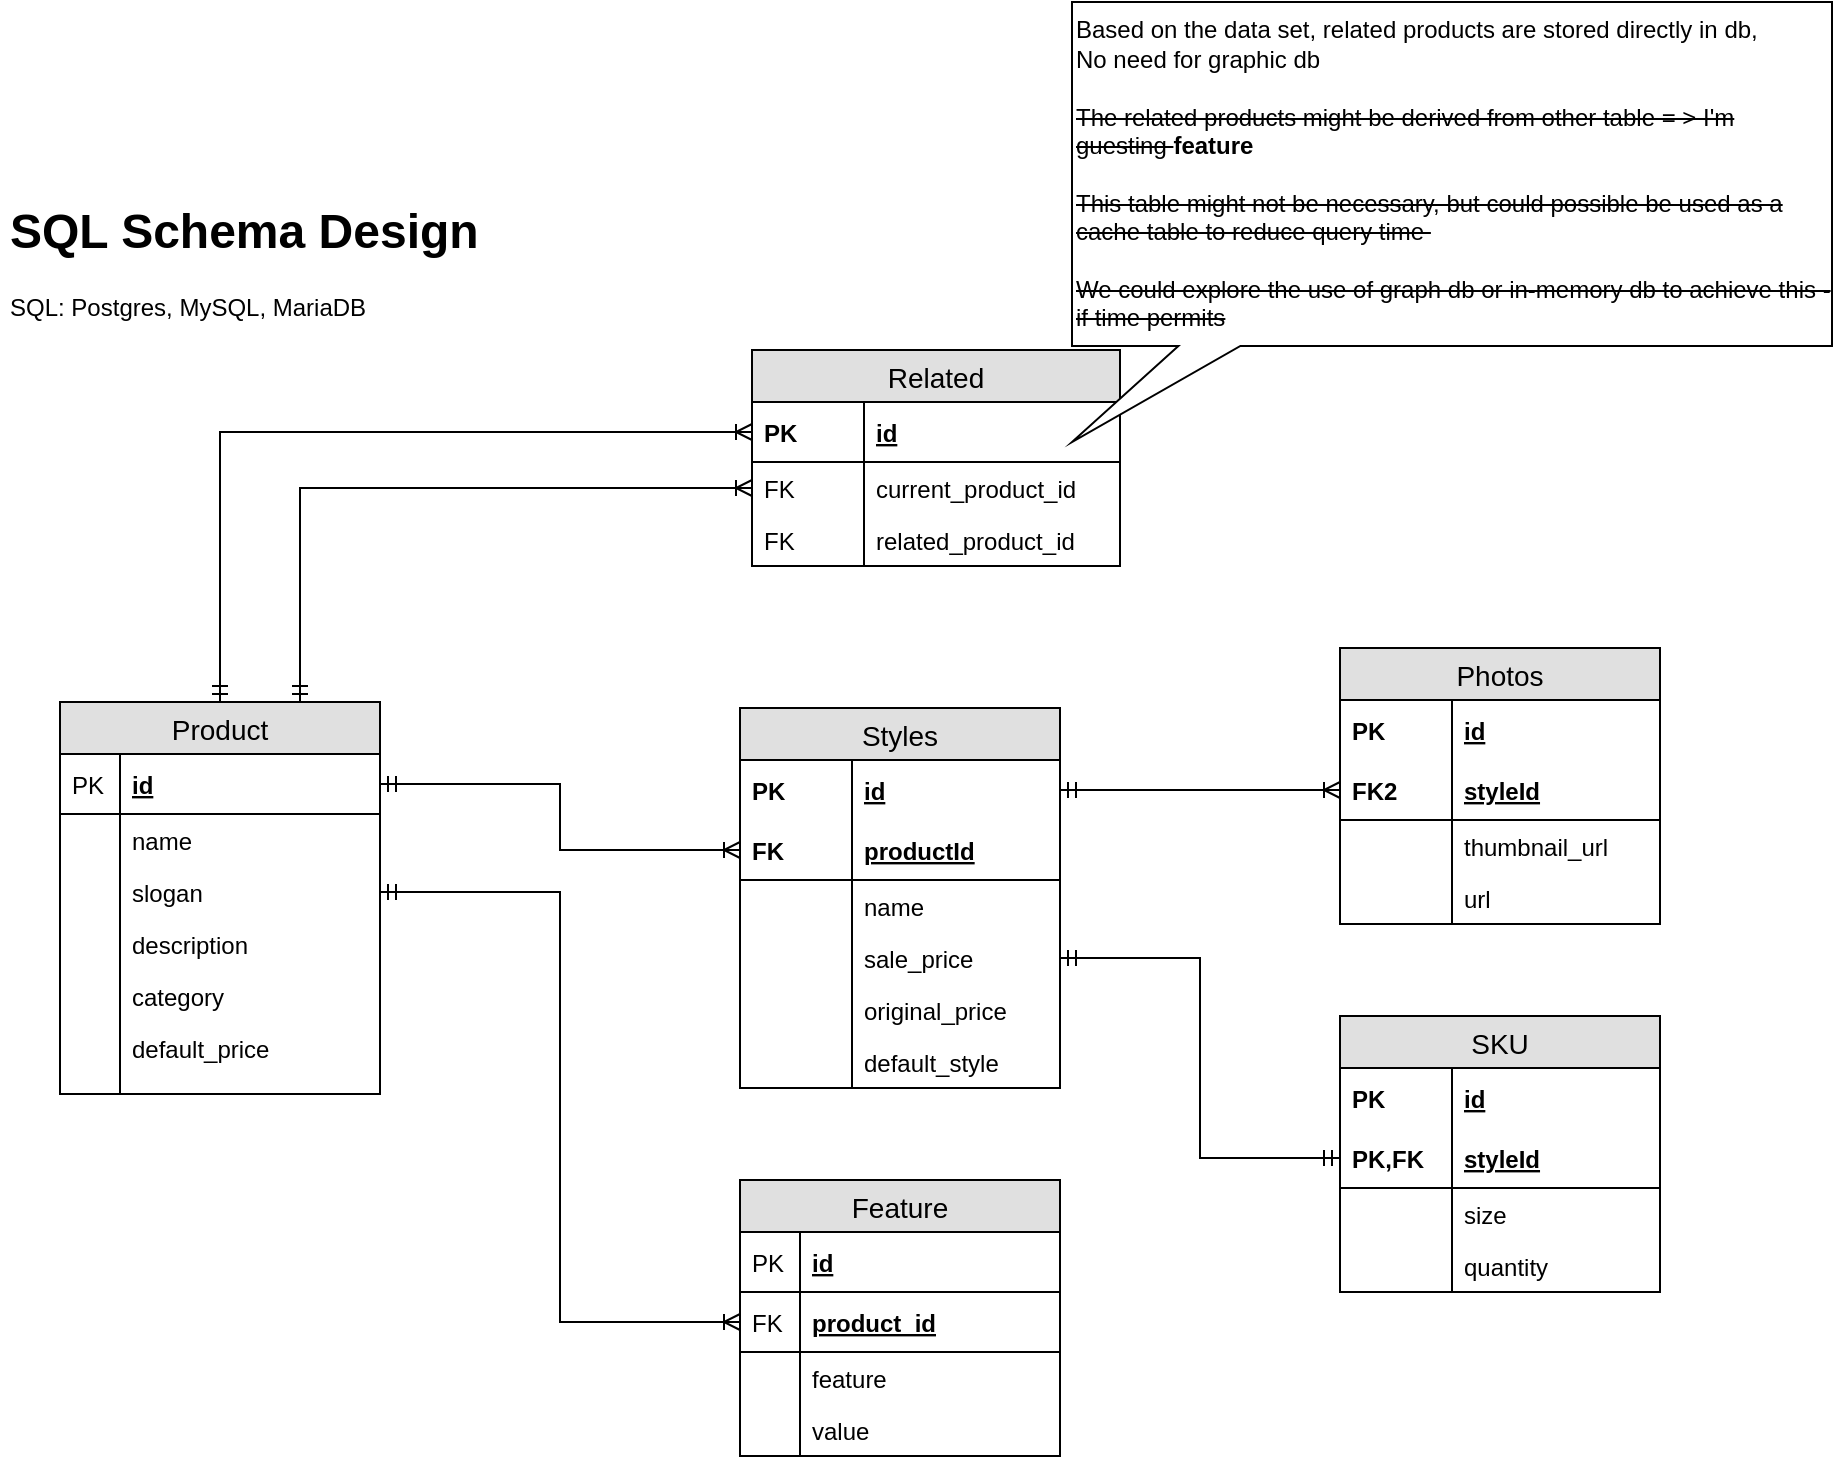 <mxfile version="11.0.8" type="github"><diagram id="TIVP_XrBIzFT0ges4xfB" name="Page-1"><mxGraphModel dx="946" dy="1622" grid="1" gridSize="10" guides="1" tooltips="1" connect="1" arrows="1" fold="1" page="1" pageScale="1" pageWidth="850" pageHeight="1100" math="0" shadow="0"><root><mxCell id="0"/><mxCell id="1" parent="0"/><mxCell id="KQjjP51uAvzfrRVnFi1h-1" value="&lt;h1&gt;SQL Schema Design&lt;/h1&gt;&lt;p&gt;SQL: Postgres, MySQL, MariaDB&lt;/p&gt;" style="text;html=1;strokeColor=none;fillColor=none;spacing=5;spacingTop=-20;whiteSpace=wrap;overflow=hidden;rounded=0;" parent="1" vertex="1"><mxGeometry x="10" y="-35" width="280" height="120" as="geometry"/></mxCell><mxCell id="KQjjP51uAvzfrRVnFi1h-161" style="edgeStyle=orthogonalEdgeStyle;rounded=0;orthogonalLoop=1;jettySize=auto;html=1;entryX=0;entryY=0.5;entryDx=0;entryDy=0;startArrow=ERmandOne;startFill=0;endArrow=ERoneToMany;endFill=0;" parent="1" source="KQjjP51uAvzfrRVnFi1h-34" target="KQjjP51uAvzfrRVnFi1h-155" edge="1"><mxGeometry relative="1" as="geometry"/></mxCell><mxCell id="KQjjP51uAvzfrRVnFi1h-176" style="edgeStyle=orthogonalEdgeStyle;rounded=0;orthogonalLoop=1;jettySize=auto;html=1;exitX=0.75;exitY=0;exitDx=0;exitDy=0;entryX=0;entryY=0.5;entryDx=0;entryDy=0;startArrow=ERmandOne;startFill=0;endArrow=ERoneToMany;endFill=0;" parent="1" source="KQjjP51uAvzfrRVnFi1h-34" target="KQjjP51uAvzfrRVnFi1h-157" edge="1"><mxGeometry relative="1" as="geometry"/></mxCell><mxCell id="KQjjP51uAvzfrRVnFi1h-34" value="Product" style="swimlane;fontStyle=0;childLayout=stackLayout;horizontal=1;startSize=26;fillColor=#e0e0e0;horizontalStack=0;resizeParent=1;resizeParentMax=0;resizeLast=0;collapsible=1;marginBottom=0;swimlaneFillColor=#ffffff;align=center;fontSize=14;" parent="1" vertex="1"><mxGeometry x="40" y="220" width="160" height="196" as="geometry"/></mxCell><mxCell id="KQjjP51uAvzfrRVnFi1h-35" value="id" style="shape=partialRectangle;top=0;left=0;right=0;bottom=1;align=left;verticalAlign=middle;fillColor=none;spacingLeft=34;spacingRight=4;overflow=hidden;rotatable=0;points=[[0,0.5],[1,0.5]];portConstraint=eastwest;dropTarget=0;fontStyle=5;fontSize=12;" parent="KQjjP51uAvzfrRVnFi1h-34" vertex="1"><mxGeometry y="26" width="160" height="30" as="geometry"/></mxCell><mxCell id="KQjjP51uAvzfrRVnFi1h-36" value="PK" style="shape=partialRectangle;top=0;left=0;bottom=0;fillColor=none;align=left;verticalAlign=middle;spacingLeft=4;spacingRight=4;overflow=hidden;rotatable=0;points=[];portConstraint=eastwest;part=1;fontSize=12;" parent="KQjjP51uAvzfrRVnFi1h-35" vertex="1" connectable="0"><mxGeometry width="30" height="30" as="geometry"/></mxCell><mxCell id="KQjjP51uAvzfrRVnFi1h-37" value="name" style="shape=partialRectangle;top=0;left=0;right=0;bottom=0;align=left;verticalAlign=top;fillColor=none;spacingLeft=34;spacingRight=4;overflow=hidden;rotatable=0;points=[[0,0.5],[1,0.5]];portConstraint=eastwest;dropTarget=0;fontSize=12;" parent="KQjjP51uAvzfrRVnFi1h-34" vertex="1"><mxGeometry y="56" width="160" height="26" as="geometry"/></mxCell><mxCell id="KQjjP51uAvzfrRVnFi1h-38" value="" style="shape=partialRectangle;top=0;left=0;bottom=0;fillColor=none;align=left;verticalAlign=top;spacingLeft=4;spacingRight=4;overflow=hidden;rotatable=0;points=[];portConstraint=eastwest;part=1;fontSize=12;" parent="KQjjP51uAvzfrRVnFi1h-37" vertex="1" connectable="0"><mxGeometry width="30" height="26" as="geometry"/></mxCell><mxCell id="KQjjP51uAvzfrRVnFi1h-39" value="slogan" style="shape=partialRectangle;top=0;left=0;right=0;bottom=0;align=left;verticalAlign=top;fillColor=none;spacingLeft=34;spacingRight=4;overflow=hidden;rotatable=0;points=[[0,0.5],[1,0.5]];portConstraint=eastwest;dropTarget=0;fontSize=12;" parent="KQjjP51uAvzfrRVnFi1h-34" vertex="1"><mxGeometry y="82" width="160" height="26" as="geometry"/></mxCell><mxCell id="KQjjP51uAvzfrRVnFi1h-40" value="" style="shape=partialRectangle;top=0;left=0;bottom=0;fillColor=none;align=left;verticalAlign=top;spacingLeft=4;spacingRight=4;overflow=hidden;rotatable=0;points=[];portConstraint=eastwest;part=1;fontSize=12;" parent="KQjjP51uAvzfrRVnFi1h-39" vertex="1" connectable="0"><mxGeometry width="30" height="26" as="geometry"/></mxCell><mxCell id="KQjjP51uAvzfrRVnFi1h-41" value="description" style="shape=partialRectangle;top=0;left=0;right=0;bottom=0;align=left;verticalAlign=top;fillColor=none;spacingLeft=34;spacingRight=4;overflow=hidden;rotatable=0;points=[[0,0.5],[1,0.5]];portConstraint=eastwest;dropTarget=0;fontSize=12;" parent="KQjjP51uAvzfrRVnFi1h-34" vertex="1"><mxGeometry y="108" width="160" height="26" as="geometry"/></mxCell><mxCell id="KQjjP51uAvzfrRVnFi1h-42" value="" style="shape=partialRectangle;top=0;left=0;bottom=0;fillColor=none;align=left;verticalAlign=top;spacingLeft=4;spacingRight=4;overflow=hidden;rotatable=0;points=[];portConstraint=eastwest;part=1;fontSize=12;" parent="KQjjP51uAvzfrRVnFi1h-41" vertex="1" connectable="0"><mxGeometry width="30" height="26" as="geometry"/></mxCell><mxCell id="KQjjP51uAvzfrRVnFi1h-45" value="category" style="shape=partialRectangle;top=0;left=0;right=0;bottom=0;align=left;verticalAlign=top;fillColor=none;spacingLeft=34;spacingRight=4;overflow=hidden;rotatable=0;points=[[0,0.5],[1,0.5]];portConstraint=eastwest;dropTarget=0;fontSize=12;" parent="KQjjP51uAvzfrRVnFi1h-34" vertex="1"><mxGeometry y="134" width="160" height="26" as="geometry"/></mxCell><mxCell id="KQjjP51uAvzfrRVnFi1h-46" value="" style="shape=partialRectangle;top=0;left=0;bottom=0;fillColor=none;align=left;verticalAlign=top;spacingLeft=4;spacingRight=4;overflow=hidden;rotatable=0;points=[];portConstraint=eastwest;part=1;fontSize=12;" parent="KQjjP51uAvzfrRVnFi1h-45" vertex="1" connectable="0"><mxGeometry width="30" height="26" as="geometry"/></mxCell><mxCell id="KQjjP51uAvzfrRVnFi1h-47" value="default_price" style="shape=partialRectangle;top=0;left=0;right=0;bottom=0;align=left;verticalAlign=top;fillColor=none;spacingLeft=34;spacingRight=4;overflow=hidden;rotatable=0;points=[[0,0.5],[1,0.5]];portConstraint=eastwest;dropTarget=0;fontSize=12;" parent="KQjjP51uAvzfrRVnFi1h-34" vertex="1"><mxGeometry y="160" width="160" height="26" as="geometry"/></mxCell><mxCell id="KQjjP51uAvzfrRVnFi1h-48" value="" style="shape=partialRectangle;top=0;left=0;bottom=0;fillColor=none;align=left;verticalAlign=top;spacingLeft=4;spacingRight=4;overflow=hidden;rotatable=0;points=[];portConstraint=eastwest;part=1;fontSize=12;" parent="KQjjP51uAvzfrRVnFi1h-47" vertex="1" connectable="0"><mxGeometry width="30" height="26" as="geometry"/></mxCell><mxCell id="KQjjP51uAvzfrRVnFi1h-43" value="" style="shape=partialRectangle;top=0;left=0;right=0;bottom=0;align=left;verticalAlign=top;fillColor=none;spacingLeft=34;spacingRight=4;overflow=hidden;rotatable=0;points=[[0,0.5],[1,0.5]];portConstraint=eastwest;dropTarget=0;fontSize=12;" parent="KQjjP51uAvzfrRVnFi1h-34" vertex="1"><mxGeometry y="186" width="160" height="10" as="geometry"/></mxCell><mxCell id="KQjjP51uAvzfrRVnFi1h-44" value="" style="shape=partialRectangle;top=0;left=0;bottom=0;fillColor=none;align=left;verticalAlign=top;spacingLeft=4;spacingRight=4;overflow=hidden;rotatable=0;points=[];portConstraint=eastwest;part=1;fontSize=12;" parent="KQjjP51uAvzfrRVnFi1h-43" vertex="1" connectable="0"><mxGeometry width="30" height="10" as="geometry"/></mxCell><mxCell id="KQjjP51uAvzfrRVnFi1h-57" value="Feature" style="swimlane;fontStyle=0;childLayout=stackLayout;horizontal=1;startSize=26;fillColor=#e0e0e0;horizontalStack=0;resizeParent=1;resizeParentMax=0;resizeLast=0;collapsible=1;marginBottom=0;swimlaneFillColor=#ffffff;align=center;fontSize=14;" parent="1" vertex="1"><mxGeometry x="380" y="459" width="160" height="138" as="geometry"/></mxCell><mxCell id="KQjjP51uAvzfrRVnFi1h-58" value="id" style="shape=partialRectangle;top=0;left=0;right=0;bottom=1;align=left;verticalAlign=middle;fillColor=none;spacingLeft=34;spacingRight=4;overflow=hidden;rotatable=0;points=[[0,0.5],[1,0.5]];portConstraint=eastwest;dropTarget=0;fontStyle=5;fontSize=12;" parent="KQjjP51uAvzfrRVnFi1h-57" vertex="1"><mxGeometry y="26" width="160" height="30" as="geometry"/></mxCell><mxCell id="KQjjP51uAvzfrRVnFi1h-59" value="PK" style="shape=partialRectangle;top=0;left=0;bottom=0;fillColor=none;align=left;verticalAlign=middle;spacingLeft=4;spacingRight=4;overflow=hidden;rotatable=0;points=[];portConstraint=eastwest;part=1;fontSize=12;" parent="KQjjP51uAvzfrRVnFi1h-58" vertex="1" connectable="0"><mxGeometry width="30" height="30" as="geometry"/></mxCell><mxCell id="GdgLLW1d6r5RP51SxMIx-8" value="product_id" style="shape=partialRectangle;top=0;left=0;right=0;bottom=1;align=left;verticalAlign=middle;fillColor=none;spacingLeft=34;spacingRight=4;overflow=hidden;rotatable=0;points=[[0,0.5],[1,0.5]];portConstraint=eastwest;dropTarget=0;fontStyle=5;fontSize=12;" vertex="1" parent="KQjjP51uAvzfrRVnFi1h-57"><mxGeometry y="56" width="160" height="30" as="geometry"/></mxCell><mxCell id="GdgLLW1d6r5RP51SxMIx-9" value="FK" style="shape=partialRectangle;top=0;left=0;bottom=0;fillColor=none;align=left;verticalAlign=middle;spacingLeft=4;spacingRight=4;overflow=hidden;rotatable=0;points=[];portConstraint=eastwest;part=1;fontSize=12;" vertex="1" connectable="0" parent="GdgLLW1d6r5RP51SxMIx-8"><mxGeometry width="30" height="30" as="geometry"/></mxCell><mxCell id="KQjjP51uAvzfrRVnFi1h-60" value="feature" style="shape=partialRectangle;top=0;left=0;right=0;bottom=0;align=left;verticalAlign=top;fillColor=none;spacingLeft=34;spacingRight=4;overflow=hidden;rotatable=0;points=[[0,0.5],[1,0.5]];portConstraint=eastwest;dropTarget=0;fontSize=12;" parent="KQjjP51uAvzfrRVnFi1h-57" vertex="1"><mxGeometry y="86" width="160" height="26" as="geometry"/></mxCell><mxCell id="KQjjP51uAvzfrRVnFi1h-61" value="" style="shape=partialRectangle;top=0;left=0;bottom=0;fillColor=none;align=left;verticalAlign=top;spacingLeft=4;spacingRight=4;overflow=hidden;rotatable=0;points=[];portConstraint=eastwest;part=1;fontSize=12;" parent="KQjjP51uAvzfrRVnFi1h-60" vertex="1" connectable="0"><mxGeometry width="30" height="26" as="geometry"/></mxCell><mxCell id="KQjjP51uAvzfrRVnFi1h-62" value="value" style="shape=partialRectangle;top=0;left=0;right=0;bottom=0;align=left;verticalAlign=top;fillColor=none;spacingLeft=34;spacingRight=4;overflow=hidden;rotatable=0;points=[[0,0.5],[1,0.5]];portConstraint=eastwest;dropTarget=0;fontSize=12;" parent="KQjjP51uAvzfrRVnFi1h-57" vertex="1"><mxGeometry y="112" width="160" height="26" as="geometry"/></mxCell><mxCell id="KQjjP51uAvzfrRVnFi1h-63" value="" style="shape=partialRectangle;top=0;left=0;bottom=0;fillColor=none;align=left;verticalAlign=top;spacingLeft=4;spacingRight=4;overflow=hidden;rotatable=0;points=[];portConstraint=eastwest;part=1;fontSize=12;" parent="KQjjP51uAvzfrRVnFi1h-62" vertex="1" connectable="0"><mxGeometry width="30" height="26" as="geometry"/></mxCell><mxCell id="KQjjP51uAvzfrRVnFi1h-73" value="Styles" style="swimlane;fontStyle=0;childLayout=stackLayout;horizontal=1;startSize=26;fillColor=#e0e0e0;horizontalStack=0;resizeParent=1;resizeParentMax=0;resizeLast=0;collapsible=1;marginBottom=0;swimlaneFillColor=#ffffff;align=center;fontSize=14;" parent="1" vertex="1"><mxGeometry x="380" y="223" width="160" height="190" as="geometry"/></mxCell><mxCell id="KQjjP51uAvzfrRVnFi1h-74" value="id" style="shape=partialRectangle;top=0;left=0;right=0;bottom=0;align=left;verticalAlign=middle;fillColor=none;spacingLeft=60;spacingRight=4;overflow=hidden;rotatable=0;points=[[0,0.5],[1,0.5]];portConstraint=eastwest;dropTarget=0;fontStyle=5;fontSize=12;" parent="KQjjP51uAvzfrRVnFi1h-73" vertex="1"><mxGeometry y="26" width="160" height="30" as="geometry"/></mxCell><mxCell id="KQjjP51uAvzfrRVnFi1h-75" value="PK" style="shape=partialRectangle;fontStyle=1;top=0;left=0;bottom=0;fillColor=none;align=left;verticalAlign=middle;spacingLeft=4;spacingRight=4;overflow=hidden;rotatable=0;points=[];portConstraint=eastwest;part=1;fontSize=12;" parent="KQjjP51uAvzfrRVnFi1h-74" vertex="1" connectable="0"><mxGeometry width="56" height="30" as="geometry"/></mxCell><mxCell id="KQjjP51uAvzfrRVnFi1h-76" value="productId" style="shape=partialRectangle;top=0;left=0;right=0;bottom=1;align=left;verticalAlign=middle;fillColor=none;spacingLeft=60;spacingRight=4;overflow=hidden;rotatable=0;points=[[0,0.5],[1,0.5]];portConstraint=eastwest;dropTarget=0;fontStyle=5;fontSize=12;" parent="KQjjP51uAvzfrRVnFi1h-73" vertex="1"><mxGeometry y="56" width="160" height="30" as="geometry"/></mxCell><mxCell id="KQjjP51uAvzfrRVnFi1h-77" value="FK" style="shape=partialRectangle;fontStyle=1;top=0;left=0;bottom=0;fillColor=none;align=left;verticalAlign=middle;spacingLeft=4;spacingRight=4;overflow=hidden;rotatable=0;points=[];portConstraint=eastwest;part=1;fontSize=12;" parent="KQjjP51uAvzfrRVnFi1h-76" vertex="1" connectable="0"><mxGeometry width="56" height="30" as="geometry"/></mxCell><mxCell id="KQjjP51uAvzfrRVnFi1h-78" value="name" style="shape=partialRectangle;top=0;left=0;right=0;bottom=0;align=left;verticalAlign=top;fillColor=none;spacingLeft=60;spacingRight=4;overflow=hidden;rotatable=0;points=[[0,0.5],[1,0.5]];portConstraint=eastwest;dropTarget=0;fontSize=12;" parent="KQjjP51uAvzfrRVnFi1h-73" vertex="1"><mxGeometry y="86" width="160" height="26" as="geometry"/></mxCell><mxCell id="KQjjP51uAvzfrRVnFi1h-79" value="" style="shape=partialRectangle;top=0;left=0;bottom=0;fillColor=none;align=left;verticalAlign=top;spacingLeft=4;spacingRight=4;overflow=hidden;rotatable=0;points=[];portConstraint=eastwest;part=1;fontSize=12;" parent="KQjjP51uAvzfrRVnFi1h-78" vertex="1" connectable="0"><mxGeometry width="56" height="26" as="geometry"/></mxCell><mxCell id="KQjjP51uAvzfrRVnFi1h-80" value="sale_price" style="shape=partialRectangle;top=0;left=0;right=0;bottom=0;align=left;verticalAlign=top;fillColor=none;spacingLeft=60;spacingRight=4;overflow=hidden;rotatable=0;points=[[0,0.5],[1,0.5]];portConstraint=eastwest;dropTarget=0;fontSize=12;" parent="KQjjP51uAvzfrRVnFi1h-73" vertex="1"><mxGeometry y="112" width="160" height="26" as="geometry"/></mxCell><mxCell id="KQjjP51uAvzfrRVnFi1h-81" value="" style="shape=partialRectangle;top=0;left=0;bottom=0;fillColor=none;align=left;verticalAlign=top;spacingLeft=4;spacingRight=4;overflow=hidden;rotatable=0;points=[];portConstraint=eastwest;part=1;fontSize=12;" parent="KQjjP51uAvzfrRVnFi1h-80" vertex="1" connectable="0"><mxGeometry width="56" height="26" as="geometry"/></mxCell><mxCell id="KQjjP51uAvzfrRVnFi1h-82" value="original_price" style="shape=partialRectangle;top=0;left=0;right=0;bottom=0;align=left;verticalAlign=top;fillColor=none;spacingLeft=60;spacingRight=4;overflow=hidden;rotatable=0;points=[[0,0.5],[1,0.5]];portConstraint=eastwest;dropTarget=0;fontSize=12;" parent="KQjjP51uAvzfrRVnFi1h-73" vertex="1"><mxGeometry y="138" width="160" height="26" as="geometry"/></mxCell><mxCell id="KQjjP51uAvzfrRVnFi1h-83" value="" style="shape=partialRectangle;top=0;left=0;bottom=0;fillColor=none;align=left;verticalAlign=top;spacingLeft=4;spacingRight=4;overflow=hidden;rotatable=0;points=[];portConstraint=eastwest;part=1;fontSize=12;" parent="KQjjP51uAvzfrRVnFi1h-82" vertex="1" connectable="0"><mxGeometry width="56" height="26" as="geometry"/></mxCell><mxCell id="KQjjP51uAvzfrRVnFi1h-84" value="default_style" style="shape=partialRectangle;top=0;left=0;right=0;bottom=0;align=left;verticalAlign=top;fillColor=none;spacingLeft=60;spacingRight=4;overflow=hidden;rotatable=0;points=[[0,0.5],[1,0.5]];portConstraint=eastwest;dropTarget=0;fontSize=12;" parent="KQjjP51uAvzfrRVnFi1h-73" vertex="1"><mxGeometry y="164" width="160" height="26" as="geometry"/></mxCell><mxCell id="KQjjP51uAvzfrRVnFi1h-85" value="" style="shape=partialRectangle;top=0;left=0;bottom=0;fillColor=none;align=left;verticalAlign=top;spacingLeft=4;spacingRight=4;overflow=hidden;rotatable=0;points=[];portConstraint=eastwest;part=1;fontSize=12;" parent="KQjjP51uAvzfrRVnFi1h-84" vertex="1" connectable="0"><mxGeometry width="56" height="26" as="geometry"/></mxCell><mxCell id="KQjjP51uAvzfrRVnFi1h-91" style="edgeStyle=orthogonalEdgeStyle;rounded=0;orthogonalLoop=1;jettySize=auto;html=1;startArrow=ERmandOne;startFill=0;endArrow=ERoneToMany;endFill=0;entryX=0;entryY=0.5;entryDx=0;entryDy=0;" parent="1" source="KQjjP51uAvzfrRVnFi1h-74" target="KQjjP51uAvzfrRVnFi1h-108" edge="1"><mxGeometry relative="1" as="geometry"><mxPoint x="680" y="613" as="targetPoint"/></mxGeometry></mxCell><mxCell id="KQjjP51uAvzfrRVnFi1h-105" value="Photos" style="swimlane;fontStyle=0;childLayout=stackLayout;horizontal=1;startSize=26;fillColor=#e0e0e0;horizontalStack=0;resizeParent=1;resizeParentMax=0;resizeLast=0;collapsible=1;marginBottom=0;swimlaneFillColor=#ffffff;align=center;fontSize=14;" parent="1" vertex="1"><mxGeometry x="680" y="193" width="160" height="138" as="geometry"/></mxCell><mxCell id="KQjjP51uAvzfrRVnFi1h-106" value="id" style="shape=partialRectangle;top=0;left=0;right=0;bottom=0;align=left;verticalAlign=middle;fillColor=none;spacingLeft=60;spacingRight=4;overflow=hidden;rotatable=0;points=[[0,0.5],[1,0.5]];portConstraint=eastwest;dropTarget=0;fontStyle=5;fontSize=12;" parent="KQjjP51uAvzfrRVnFi1h-105" vertex="1"><mxGeometry y="26" width="160" height="30" as="geometry"/></mxCell><mxCell id="KQjjP51uAvzfrRVnFi1h-107" value="PK" style="shape=partialRectangle;fontStyle=1;top=0;left=0;bottom=0;fillColor=none;align=left;verticalAlign=middle;spacingLeft=4;spacingRight=4;overflow=hidden;rotatable=0;points=[];portConstraint=eastwest;part=1;fontSize=12;" parent="KQjjP51uAvzfrRVnFi1h-106" vertex="1" connectable="0"><mxGeometry width="56" height="30" as="geometry"/></mxCell><mxCell id="KQjjP51uAvzfrRVnFi1h-108" value="styleId" style="shape=partialRectangle;top=0;left=0;right=0;bottom=1;align=left;verticalAlign=middle;fillColor=none;spacingLeft=60;spacingRight=4;overflow=hidden;rotatable=0;points=[[0,0.5],[1,0.5]];portConstraint=eastwest;dropTarget=0;fontStyle=5;fontSize=12;" parent="KQjjP51uAvzfrRVnFi1h-105" vertex="1"><mxGeometry y="56" width="160" height="30" as="geometry"/></mxCell><mxCell id="KQjjP51uAvzfrRVnFi1h-109" value="FK2" style="shape=partialRectangle;fontStyle=1;top=0;left=0;bottom=0;fillColor=none;align=left;verticalAlign=middle;spacingLeft=4;spacingRight=4;overflow=hidden;rotatable=0;points=[];portConstraint=eastwest;part=1;fontSize=12;" parent="KQjjP51uAvzfrRVnFi1h-108" vertex="1" connectable="0"><mxGeometry width="56" height="30" as="geometry"/></mxCell><mxCell id="KQjjP51uAvzfrRVnFi1h-110" value="thumbnail_url" style="shape=partialRectangle;top=0;left=0;right=0;bottom=0;align=left;verticalAlign=top;fillColor=none;spacingLeft=60;spacingRight=4;overflow=hidden;rotatable=0;points=[[0,0.5],[1,0.5]];portConstraint=eastwest;dropTarget=0;fontSize=12;" parent="KQjjP51uAvzfrRVnFi1h-105" vertex="1"><mxGeometry y="86" width="160" height="26" as="geometry"/></mxCell><mxCell id="KQjjP51uAvzfrRVnFi1h-111" value="" style="shape=partialRectangle;top=0;left=0;bottom=0;fillColor=none;align=left;verticalAlign=top;spacingLeft=4;spacingRight=4;overflow=hidden;rotatable=0;points=[];portConstraint=eastwest;part=1;fontSize=12;" parent="KQjjP51uAvzfrRVnFi1h-110" vertex="1" connectable="0"><mxGeometry width="56" height="26" as="geometry"/></mxCell><mxCell id="KQjjP51uAvzfrRVnFi1h-114" value="url" style="shape=partialRectangle;top=0;left=0;right=0;bottom=0;align=left;verticalAlign=top;fillColor=none;spacingLeft=60;spacingRight=4;overflow=hidden;rotatable=0;points=[[0,0.5],[1,0.5]];portConstraint=eastwest;dropTarget=0;fontSize=12;" parent="KQjjP51uAvzfrRVnFi1h-105" vertex="1"><mxGeometry y="112" width="160" height="26" as="geometry"/></mxCell><mxCell id="KQjjP51uAvzfrRVnFi1h-115" value="" style="shape=partialRectangle;top=0;left=0;bottom=0;fillColor=none;align=left;verticalAlign=top;spacingLeft=4;spacingRight=4;overflow=hidden;rotatable=0;points=[];portConstraint=eastwest;part=1;fontSize=12;" parent="KQjjP51uAvzfrRVnFi1h-114" vertex="1" connectable="0"><mxGeometry width="56" height="26" as="geometry"/></mxCell><mxCell id="KQjjP51uAvzfrRVnFi1h-128" value="SKU" style="swimlane;fontStyle=0;childLayout=stackLayout;horizontal=1;startSize=26;fillColor=#e0e0e0;horizontalStack=0;resizeParent=1;resizeParentMax=0;resizeLast=0;collapsible=1;marginBottom=0;swimlaneFillColor=#ffffff;align=center;fontSize=14;" parent="1" vertex="1"><mxGeometry x="680" y="377" width="160" height="138" as="geometry"/></mxCell><mxCell id="KQjjP51uAvzfrRVnFi1h-129" value="id" style="shape=partialRectangle;top=0;left=0;right=0;bottom=0;align=left;verticalAlign=middle;fillColor=none;spacingLeft=60;spacingRight=4;overflow=hidden;rotatable=0;points=[[0,0.5],[1,0.5]];portConstraint=eastwest;dropTarget=0;fontStyle=5;fontSize=12;" parent="KQjjP51uAvzfrRVnFi1h-128" vertex="1"><mxGeometry y="26" width="160" height="30" as="geometry"/></mxCell><mxCell id="KQjjP51uAvzfrRVnFi1h-130" value="PK" style="shape=partialRectangle;fontStyle=1;top=0;left=0;bottom=0;fillColor=none;align=left;verticalAlign=middle;spacingLeft=4;spacingRight=4;overflow=hidden;rotatable=0;points=[];portConstraint=eastwest;part=1;fontSize=12;" parent="KQjjP51uAvzfrRVnFi1h-129" vertex="1" connectable="0"><mxGeometry width="56" height="30" as="geometry"/></mxCell><mxCell id="KQjjP51uAvzfrRVnFi1h-131" value="styleId" style="shape=partialRectangle;top=0;left=0;right=0;bottom=1;align=left;verticalAlign=middle;fillColor=none;spacingLeft=60;spacingRight=4;overflow=hidden;rotatable=0;points=[[0,0.5],[1,0.5]];portConstraint=eastwest;dropTarget=0;fontStyle=5;fontSize=12;" parent="KQjjP51uAvzfrRVnFi1h-128" vertex="1"><mxGeometry y="56" width="160" height="30" as="geometry"/></mxCell><mxCell id="KQjjP51uAvzfrRVnFi1h-132" value="PK,FK" style="shape=partialRectangle;fontStyle=1;top=0;left=0;bottom=0;fillColor=none;align=left;verticalAlign=middle;spacingLeft=4;spacingRight=4;overflow=hidden;rotatable=0;points=[];portConstraint=eastwest;part=1;fontSize=12;" parent="KQjjP51uAvzfrRVnFi1h-131" vertex="1" connectable="0"><mxGeometry width="56" height="30" as="geometry"/></mxCell><mxCell id="KQjjP51uAvzfrRVnFi1h-133" value="size&#10;" style="shape=partialRectangle;top=0;left=0;right=0;bottom=0;align=left;verticalAlign=top;fillColor=none;spacingLeft=60;spacingRight=4;overflow=hidden;rotatable=0;points=[[0,0.5],[1,0.5]];portConstraint=eastwest;dropTarget=0;fontSize=12;" parent="KQjjP51uAvzfrRVnFi1h-128" vertex="1"><mxGeometry y="86" width="160" height="26" as="geometry"/></mxCell><mxCell id="KQjjP51uAvzfrRVnFi1h-134" value="" style="shape=partialRectangle;top=0;left=0;bottom=0;fillColor=none;align=left;verticalAlign=top;spacingLeft=4;spacingRight=4;overflow=hidden;rotatable=0;points=[];portConstraint=eastwest;part=1;fontSize=12;" parent="KQjjP51uAvzfrRVnFi1h-133" vertex="1" connectable="0"><mxGeometry width="56" height="26" as="geometry"/></mxCell><mxCell id="KQjjP51uAvzfrRVnFi1h-135" value="quantity" style="shape=partialRectangle;top=0;left=0;right=0;bottom=0;align=left;verticalAlign=top;fillColor=none;spacingLeft=60;spacingRight=4;overflow=hidden;rotatable=0;points=[[0,0.5],[1,0.5]];portConstraint=eastwest;dropTarget=0;fontSize=12;" parent="KQjjP51uAvzfrRVnFi1h-128" vertex="1"><mxGeometry y="112" width="160" height="26" as="geometry"/></mxCell><mxCell id="KQjjP51uAvzfrRVnFi1h-136" value="" style="shape=partialRectangle;top=0;left=0;bottom=0;fillColor=none;align=left;verticalAlign=top;spacingLeft=4;spacingRight=4;overflow=hidden;rotatable=0;points=[];portConstraint=eastwest;part=1;fontSize=12;" parent="KQjjP51uAvzfrRVnFi1h-135" vertex="1" connectable="0"><mxGeometry width="56" height="26" as="geometry"/></mxCell><mxCell id="KQjjP51uAvzfrRVnFi1h-152" value="Related" style="swimlane;fontStyle=0;childLayout=stackLayout;horizontal=1;startSize=26;fillColor=#e0e0e0;horizontalStack=0;resizeParent=1;resizeParentMax=0;resizeLast=0;collapsible=1;marginBottom=0;swimlaneFillColor=#ffffff;align=center;fontSize=14;" parent="1" vertex="1"><mxGeometry x="386" y="44" width="184" height="108" as="geometry"/></mxCell><mxCell id="KQjjP51uAvzfrRVnFi1h-155" value="id" style="shape=partialRectangle;top=0;left=0;right=0;bottom=1;align=left;verticalAlign=middle;fillColor=none;spacingLeft=60;spacingRight=4;overflow=hidden;rotatable=0;points=[[0,0.5],[1,0.5]];portConstraint=eastwest;dropTarget=0;fontStyle=5;fontSize=12;" parent="KQjjP51uAvzfrRVnFi1h-152" vertex="1"><mxGeometry y="26" width="184" height="30" as="geometry"/></mxCell><mxCell id="KQjjP51uAvzfrRVnFi1h-156" value="PK" style="shape=partialRectangle;fontStyle=1;top=0;left=0;bottom=0;fillColor=none;align=left;verticalAlign=middle;spacingLeft=4;spacingRight=4;overflow=hidden;rotatable=0;points=[];portConstraint=eastwest;part=1;fontSize=12;" parent="KQjjP51uAvzfrRVnFi1h-155" vertex="1" connectable="0"><mxGeometry width="56" height="30" as="geometry"/></mxCell><mxCell id="KQjjP51uAvzfrRVnFi1h-157" value="current_product_id" style="shape=partialRectangle;top=0;left=0;right=0;bottom=0;align=left;verticalAlign=top;fillColor=none;spacingLeft=60;spacingRight=4;overflow=hidden;rotatable=0;points=[[0,0.5],[1,0.5]];portConstraint=eastwest;dropTarget=0;fontSize=12;" parent="KQjjP51uAvzfrRVnFi1h-152" vertex="1"><mxGeometry y="56" width="184" height="26" as="geometry"/></mxCell><mxCell id="KQjjP51uAvzfrRVnFi1h-158" value="FK" style="shape=partialRectangle;top=0;left=0;bottom=0;fillColor=none;align=left;verticalAlign=top;spacingLeft=4;spacingRight=4;overflow=hidden;rotatable=0;points=[];portConstraint=eastwest;part=1;fontSize=12;" parent="KQjjP51uAvzfrRVnFi1h-157" vertex="1" connectable="0"><mxGeometry width="56" height="26" as="geometry"/></mxCell><mxCell id="GdgLLW1d6r5RP51SxMIx-10" value="related_product_id" style="shape=partialRectangle;top=0;left=0;right=0;bottom=0;align=left;verticalAlign=top;fillColor=none;spacingLeft=60;spacingRight=4;overflow=hidden;rotatable=0;points=[[0,0.5],[1,0.5]];portConstraint=eastwest;dropTarget=0;fontSize=12;" vertex="1" parent="KQjjP51uAvzfrRVnFi1h-152"><mxGeometry y="82" width="184" height="26" as="geometry"/></mxCell><mxCell id="GdgLLW1d6r5RP51SxMIx-11" value="FK" style="shape=partialRectangle;top=0;left=0;bottom=0;fillColor=none;align=left;verticalAlign=top;spacingLeft=4;spacingRight=4;overflow=hidden;rotatable=0;points=[];portConstraint=eastwest;part=1;fontSize=12;" vertex="1" connectable="0" parent="GdgLLW1d6r5RP51SxMIx-10"><mxGeometry width="56" height="26" as="geometry"/></mxCell><mxCell id="KQjjP51uAvzfrRVnFi1h-160" style="edgeStyle=orthogonalEdgeStyle;rounded=0;orthogonalLoop=1;jettySize=auto;html=1;entryX=0;entryY=0.5;entryDx=0;entryDy=0;startArrow=ERmandOne;startFill=0;endArrow=ERoneToMany;endFill=0;" parent="1" source="KQjjP51uAvzfrRVnFi1h-39" target="GdgLLW1d6r5RP51SxMIx-8" edge="1"><mxGeometry relative="1" as="geometry"><mxPoint x="380" y="520" as="targetPoint"/></mxGeometry></mxCell><mxCell id="KQjjP51uAvzfrRVnFi1h-178" value="&lt;span style=&quot;white-space: normal&quot;&gt;Based on the data set, related products are stored directly in db,&lt;br&gt;No need for graphic db&lt;br&gt;&lt;br&gt;&lt;strike&gt;The related products might be derived from other table = &amp;gt; I'm guesting&amp;nbsp;&lt;/strike&gt;&lt;/span&gt;&lt;b style=&quot;white-space: normal&quot;&gt;feature&lt;/b&gt;&lt;br style=&quot;white-space: normal&quot;&gt;&lt;br style=&quot;white-space: normal&quot;&gt;&lt;strike&gt;&lt;span style=&quot;white-space: normal&quot;&gt;This table might not be necessary, but could possible be used as a cache table to reduce query time&amp;nbsp;&lt;/span&gt;&lt;br style=&quot;white-space: normal&quot;&gt;&lt;br style=&quot;white-space: normal&quot;&gt;&lt;span style=&quot;white-space: normal&quot;&gt;We could explore the use of graph db or in-memory&amp;nbsp;db to achieve this - if time permits&lt;/span&gt;&lt;/strike&gt;" style="shape=callout;whiteSpace=wrap;html=1;perimeter=calloutPerimeter;position2=0;size=48;position=0.14;base=31;align=left;" parent="1" vertex="1"><mxGeometry x="546" y="-130" width="380" height="220" as="geometry"/></mxCell><mxCell id="KQjjP51uAvzfrRVnFi1h-179" style="edgeStyle=orthogonalEdgeStyle;rounded=0;orthogonalLoop=1;jettySize=auto;html=1;entryX=0;entryY=0.5;entryDx=0;entryDy=0;startArrow=ERmandOne;startFill=0;endArrow=ERoneToMany;endFill=0;" parent="1" source="KQjjP51uAvzfrRVnFi1h-35" target="KQjjP51uAvzfrRVnFi1h-76" edge="1"><mxGeometry relative="1" as="geometry"/></mxCell><mxCell id="KQjjP51uAvzfrRVnFi1h-180" style="edgeStyle=orthogonalEdgeStyle;rounded=0;orthogonalLoop=1;jettySize=auto;html=1;entryX=0;entryY=0.5;entryDx=0;entryDy=0;startArrow=ERmandOne;startFill=0;endArrow=ERmandOne;endFill=0;" parent="1" source="KQjjP51uAvzfrRVnFi1h-80" target="KQjjP51uAvzfrRVnFi1h-131" edge="1"><mxGeometry relative="1" as="geometry"/></mxCell></root></mxGraphModel></diagram></mxfile>